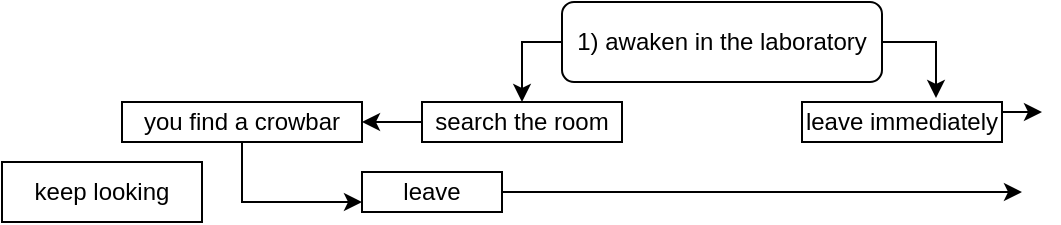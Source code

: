 <mxfile version="21.1.8" type="device">
  <diagram id="C5RBs43oDa-KdzZeNtuy" name="Page-1">
    <mxGraphModel dx="1434" dy="830" grid="1" gridSize="10" guides="1" tooltips="1" connect="1" arrows="1" fold="1" page="1" pageScale="1" pageWidth="827" pageHeight="1169" math="0" shadow="0">
      <root>
        <mxCell id="WIyWlLk6GJQsqaUBKTNV-0" />
        <mxCell id="WIyWlLk6GJQsqaUBKTNV-1" parent="WIyWlLk6GJQsqaUBKTNV-0" />
        <mxCell id="tajFt144Meme0_0gXp2e-2" style="edgeStyle=orthogonalEdgeStyle;rounded=0;orthogonalLoop=1;jettySize=auto;html=1;exitX=0;exitY=0.5;exitDx=0;exitDy=0;" edge="1" parent="WIyWlLk6GJQsqaUBKTNV-1" source="WIyWlLk6GJQsqaUBKTNV-3" target="tajFt144Meme0_0gXp2e-0">
          <mxGeometry relative="1" as="geometry" />
        </mxCell>
        <mxCell id="tajFt144Meme0_0gXp2e-4" style="edgeStyle=orthogonalEdgeStyle;rounded=0;orthogonalLoop=1;jettySize=auto;html=1;exitX=1;exitY=0.5;exitDx=0;exitDy=0;entryX=0.67;entryY=-0.1;entryDx=0;entryDy=0;entryPerimeter=0;" edge="1" parent="WIyWlLk6GJQsqaUBKTNV-1" source="WIyWlLk6GJQsqaUBKTNV-3" target="tajFt144Meme0_0gXp2e-1">
          <mxGeometry relative="1" as="geometry" />
        </mxCell>
        <mxCell id="WIyWlLk6GJQsqaUBKTNV-3" value="1) awaken in the laboratory" style="rounded=1;whiteSpace=wrap;html=1;fontSize=12;glass=0;strokeWidth=1;shadow=0;" parent="WIyWlLk6GJQsqaUBKTNV-1" vertex="1">
          <mxGeometry x="340" width="160" height="40" as="geometry" />
        </mxCell>
        <mxCell id="tajFt144Meme0_0gXp2e-7" style="edgeStyle=orthogonalEdgeStyle;rounded=0;orthogonalLoop=1;jettySize=auto;html=1;exitX=0;exitY=0.5;exitDx=0;exitDy=0;entryX=1;entryY=0.5;entryDx=0;entryDy=0;" edge="1" parent="WIyWlLk6GJQsqaUBKTNV-1" source="tajFt144Meme0_0gXp2e-0" target="tajFt144Meme0_0gXp2e-6">
          <mxGeometry relative="1" as="geometry" />
        </mxCell>
        <mxCell id="tajFt144Meme0_0gXp2e-0" value="search the room" style="rounded=0;whiteSpace=wrap;html=1;" vertex="1" parent="WIyWlLk6GJQsqaUBKTNV-1">
          <mxGeometry x="270" y="50" width="100" height="20" as="geometry" />
        </mxCell>
        <mxCell id="tajFt144Meme0_0gXp2e-13" style="edgeStyle=orthogonalEdgeStyle;rounded=0;orthogonalLoop=1;jettySize=auto;html=1;exitX=1;exitY=0.25;exitDx=0;exitDy=0;" edge="1" parent="WIyWlLk6GJQsqaUBKTNV-1" source="tajFt144Meme0_0gXp2e-1">
          <mxGeometry relative="1" as="geometry">
            <mxPoint x="580" y="55" as="targetPoint" />
          </mxGeometry>
        </mxCell>
        <mxCell id="tajFt144Meme0_0gXp2e-1" value="leave immediately" style="rounded=0;whiteSpace=wrap;html=1;" vertex="1" parent="WIyWlLk6GJQsqaUBKTNV-1">
          <mxGeometry x="460" y="50" width="100" height="20" as="geometry" />
        </mxCell>
        <mxCell id="tajFt144Meme0_0gXp2e-11" style="edgeStyle=orthogonalEdgeStyle;rounded=0;orthogonalLoop=1;jettySize=auto;html=1;exitX=0.5;exitY=1;exitDx=0;exitDy=0;entryX=0;entryY=0.75;entryDx=0;entryDy=0;" edge="1" parent="WIyWlLk6GJQsqaUBKTNV-1" source="tajFt144Meme0_0gXp2e-6" target="tajFt144Meme0_0gXp2e-9">
          <mxGeometry relative="1" as="geometry" />
        </mxCell>
        <mxCell id="tajFt144Meme0_0gXp2e-6" value="you find a crowbar" style="rounded=0;whiteSpace=wrap;html=1;" vertex="1" parent="WIyWlLk6GJQsqaUBKTNV-1">
          <mxGeometry x="120" y="50" width="120" height="20" as="geometry" />
        </mxCell>
        <mxCell id="tajFt144Meme0_0gXp2e-8" value="keep looking" style="rounded=0;whiteSpace=wrap;html=1;" vertex="1" parent="WIyWlLk6GJQsqaUBKTNV-1">
          <mxGeometry x="60" y="80" width="100" height="30" as="geometry" />
        </mxCell>
        <mxCell id="tajFt144Meme0_0gXp2e-12" style="edgeStyle=orthogonalEdgeStyle;rounded=0;orthogonalLoop=1;jettySize=auto;html=1;exitX=1;exitY=0.5;exitDx=0;exitDy=0;" edge="1" parent="WIyWlLk6GJQsqaUBKTNV-1" source="tajFt144Meme0_0gXp2e-9">
          <mxGeometry relative="1" as="geometry">
            <mxPoint x="570" y="95" as="targetPoint" />
          </mxGeometry>
        </mxCell>
        <mxCell id="tajFt144Meme0_0gXp2e-9" value="leave" style="rounded=0;whiteSpace=wrap;html=1;" vertex="1" parent="WIyWlLk6GJQsqaUBKTNV-1">
          <mxGeometry x="240" y="85" width="70" height="20" as="geometry" />
        </mxCell>
      </root>
    </mxGraphModel>
  </diagram>
</mxfile>
